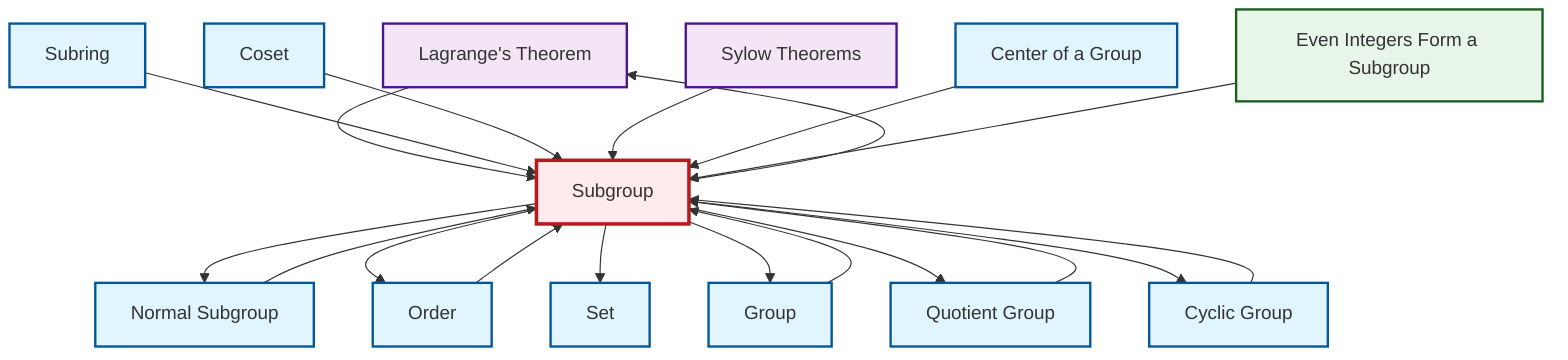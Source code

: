graph TD
    classDef definition fill:#e1f5fe,stroke:#01579b,stroke-width:2px
    classDef theorem fill:#f3e5f5,stroke:#4a148c,stroke-width:2px
    classDef axiom fill:#fff3e0,stroke:#e65100,stroke-width:2px
    classDef example fill:#e8f5e9,stroke:#1b5e20,stroke-width:2px
    classDef current fill:#ffebee,stroke:#b71c1c,stroke-width:3px
    def-set["Set"]:::definition
    thm-lagrange["Lagrange's Theorem"]:::theorem
    def-order["Order"]:::definition
    def-group["Group"]:::definition
    ex-even-integers-subgroup["Even Integers Form a Subgroup"]:::example
    def-subgroup["Subgroup"]:::definition
    def-cyclic-group["Cyclic Group"]:::definition
    def-subring["Subring"]:::definition
    thm-sylow["Sylow Theorems"]:::theorem
    def-coset["Coset"]:::definition
    def-center-of-group["Center of a Group"]:::definition
    def-normal-subgroup["Normal Subgroup"]:::definition
    def-quotient-group["Quotient Group"]:::definition
    thm-lagrange --> def-subgroup
    def-subring --> def-subgroup
    def-subgroup --> def-normal-subgroup
    def-quotient-group --> def-subgroup
    def-subgroup --> thm-lagrange
    def-coset --> def-subgroup
    thm-sylow --> def-subgroup
    def-cyclic-group --> def-subgroup
    def-order --> def-subgroup
    def-group --> def-subgroup
    def-subgroup --> def-order
    def-subgroup --> def-set
    def-subgroup --> def-group
    def-center-of-group --> def-subgroup
    def-subgroup --> def-quotient-group
    ex-even-integers-subgroup --> def-subgroup
    def-subgroup --> def-cyclic-group
    def-normal-subgroup --> def-subgroup
    class def-subgroup current